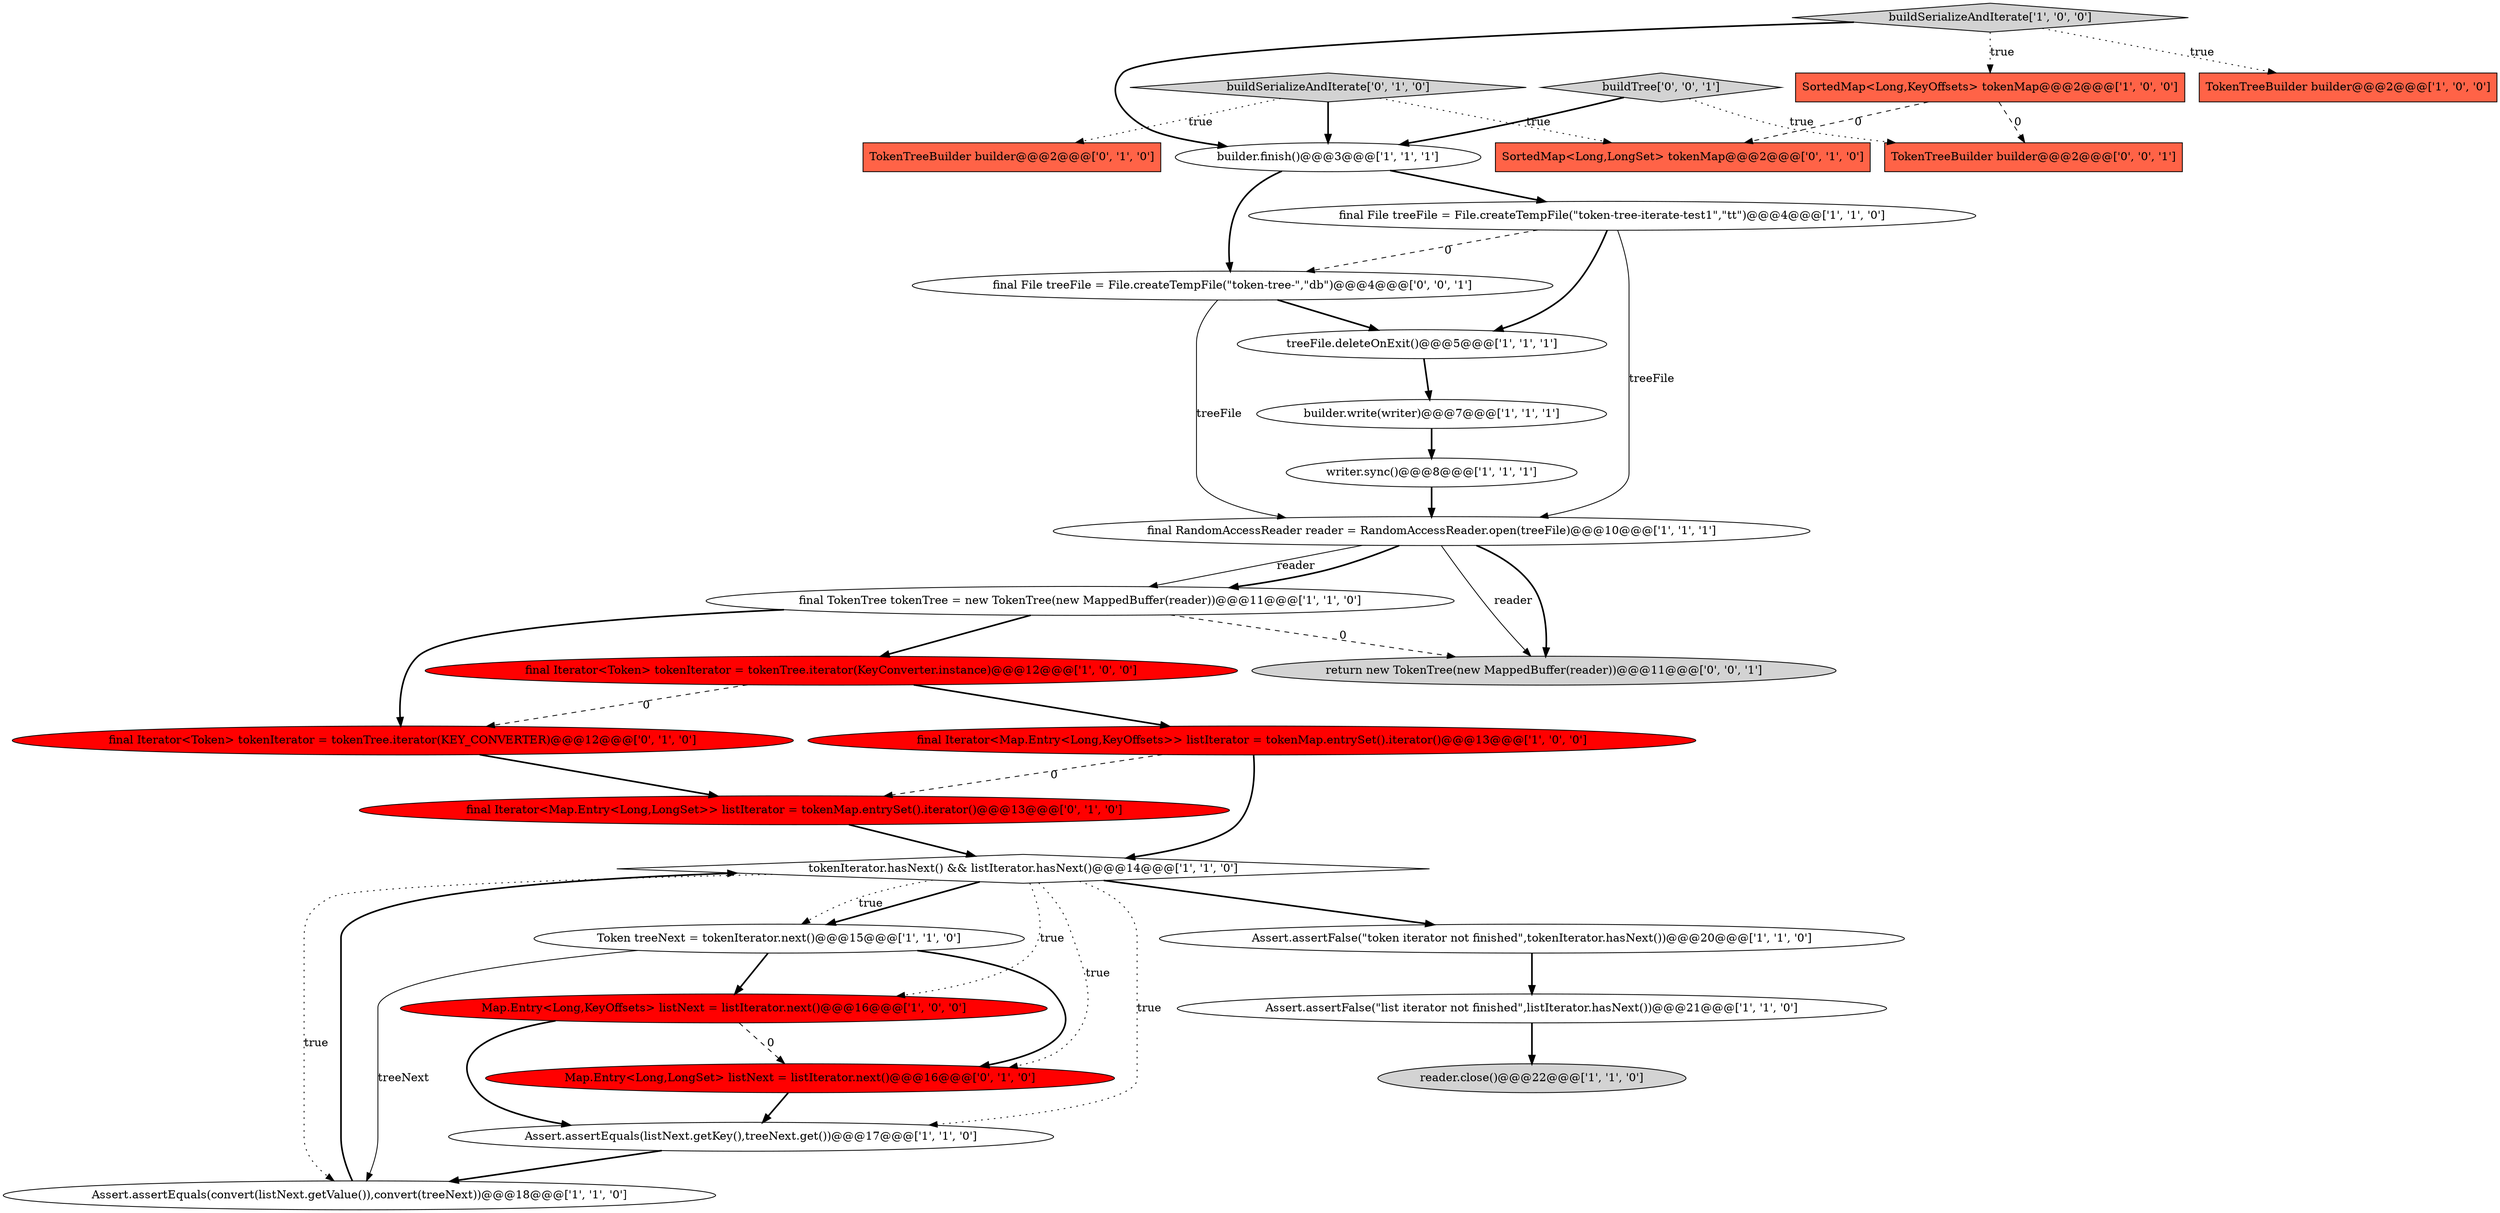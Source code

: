 digraph {
14 [style = filled, label = "builder.write(writer)@@@7@@@['1', '1', '1']", fillcolor = white, shape = ellipse image = "AAA0AAABBB1BBB"];
12 [style = filled, label = "tokenIterator.hasNext() && listIterator.hasNext()@@@14@@@['1', '1', '0']", fillcolor = white, shape = diamond image = "AAA0AAABBB1BBB"];
16 [style = filled, label = "Assert.assertFalse(\"list iterator not finished\",listIterator.hasNext())@@@21@@@['1', '1', '0']", fillcolor = white, shape = ellipse image = "AAA0AAABBB1BBB"];
20 [style = filled, label = "buildSerializeAndIterate['0', '1', '0']", fillcolor = lightgray, shape = diamond image = "AAA0AAABBB2BBB"];
6 [style = filled, label = "final File treeFile = File.createTempFile(\"token-tree-iterate-test1\",\"tt\")@@@4@@@['1', '1', '0']", fillcolor = white, shape = ellipse image = "AAA0AAABBB1BBB"];
21 [style = filled, label = "final Iterator<Token> tokenIterator = tokenTree.iterator(KEY_CONVERTER)@@@12@@@['0', '1', '0']", fillcolor = red, shape = ellipse image = "AAA1AAABBB2BBB"];
4 [style = filled, label = "Token treeNext = tokenIterator.next()@@@15@@@['1', '1', '0']", fillcolor = white, shape = ellipse image = "AAA0AAABBB1BBB"];
29 [style = filled, label = "TokenTreeBuilder builder@@@2@@@['0', '0', '1']", fillcolor = tomato, shape = box image = "AAA0AAABBB3BBB"];
25 [style = filled, label = "SortedMap<Long,LongSet> tokenMap@@@2@@@['0', '1', '0']", fillcolor = tomato, shape = box image = "AAA1AAABBB2BBB"];
9 [style = filled, label = "TokenTreeBuilder builder@@@2@@@['1', '0', '0']", fillcolor = tomato, shape = box image = "AAA0AAABBB1BBB"];
15 [style = filled, label = "treeFile.deleteOnExit()@@@5@@@['1', '1', '1']", fillcolor = white, shape = ellipse image = "AAA0AAABBB1BBB"];
24 [style = filled, label = "final Iterator<Map.Entry<Long,LongSet>> listIterator = tokenMap.entrySet().iterator()@@@13@@@['0', '1', '0']", fillcolor = red, shape = ellipse image = "AAA1AAABBB2BBB"];
22 [style = filled, label = "TokenTreeBuilder builder@@@2@@@['0', '1', '0']", fillcolor = tomato, shape = box image = "AAA0AAABBB2BBB"];
10 [style = filled, label = "Assert.assertEquals(convert(listNext.getValue()),convert(treeNext))@@@18@@@['1', '1', '0']", fillcolor = white, shape = ellipse image = "AAA0AAABBB1BBB"];
1 [style = filled, label = "final TokenTree tokenTree = new TokenTree(new MappedBuffer(reader))@@@11@@@['1', '1', '0']", fillcolor = white, shape = ellipse image = "AAA0AAABBB1BBB"];
7 [style = filled, label = "Map.Entry<Long,KeyOffsets> listNext = listIterator.next()@@@16@@@['1', '0', '0']", fillcolor = red, shape = ellipse image = "AAA1AAABBB1BBB"];
2 [style = filled, label = "Assert.assertEquals(listNext.getKey(),treeNext.get())@@@17@@@['1', '1', '0']", fillcolor = white, shape = ellipse image = "AAA0AAABBB1BBB"];
8 [style = filled, label = "reader.close()@@@22@@@['1', '1', '0']", fillcolor = lightgray, shape = ellipse image = "AAA0AAABBB1BBB"];
26 [style = filled, label = "buildTree['0', '0', '1']", fillcolor = lightgray, shape = diamond image = "AAA0AAABBB3BBB"];
0 [style = filled, label = "writer.sync()@@@8@@@['1', '1', '1']", fillcolor = white, shape = ellipse image = "AAA0AAABBB1BBB"];
13 [style = filled, label = "buildSerializeAndIterate['1', '0', '0']", fillcolor = lightgray, shape = diamond image = "AAA0AAABBB1BBB"];
5 [style = filled, label = "Assert.assertFalse(\"token iterator not finished\",tokenIterator.hasNext())@@@20@@@['1', '1', '0']", fillcolor = white, shape = ellipse image = "AAA0AAABBB1BBB"];
17 [style = filled, label = "builder.finish()@@@3@@@['1', '1', '1']", fillcolor = white, shape = ellipse image = "AAA0AAABBB1BBB"];
11 [style = filled, label = "final Iterator<Map.Entry<Long,KeyOffsets>> listIterator = tokenMap.entrySet().iterator()@@@13@@@['1', '0', '0']", fillcolor = red, shape = ellipse image = "AAA1AAABBB1BBB"];
23 [style = filled, label = "Map.Entry<Long,LongSet> listNext = listIterator.next()@@@16@@@['0', '1', '0']", fillcolor = red, shape = ellipse image = "AAA1AAABBB2BBB"];
19 [style = filled, label = "final RandomAccessReader reader = RandomAccessReader.open(treeFile)@@@10@@@['1', '1', '1']", fillcolor = white, shape = ellipse image = "AAA0AAABBB1BBB"];
3 [style = filled, label = "final Iterator<Token> tokenIterator = tokenTree.iterator(KeyConverter.instance)@@@12@@@['1', '0', '0']", fillcolor = red, shape = ellipse image = "AAA1AAABBB1BBB"];
18 [style = filled, label = "SortedMap<Long,KeyOffsets> tokenMap@@@2@@@['1', '0', '0']", fillcolor = tomato, shape = box image = "AAA1AAABBB1BBB"];
27 [style = filled, label = "final File treeFile = File.createTempFile(\"token-tree-\",\"db\")@@@4@@@['0', '0', '1']", fillcolor = white, shape = ellipse image = "AAA0AAABBB3BBB"];
28 [style = filled, label = "return new TokenTree(new MappedBuffer(reader))@@@11@@@['0', '0', '1']", fillcolor = lightgray, shape = ellipse image = "AAA0AAABBB3BBB"];
24->12 [style = bold, label=""];
13->18 [style = dotted, label="true"];
20->17 [style = bold, label=""];
20->25 [style = dotted, label="true"];
7->23 [style = dashed, label="0"];
12->5 [style = bold, label=""];
15->14 [style = bold, label=""];
16->8 [style = bold, label=""];
26->17 [style = bold, label=""];
17->6 [style = bold, label=""];
12->23 [style = dotted, label="true"];
0->19 [style = bold, label=""];
3->21 [style = dashed, label="0"];
12->2 [style = dotted, label="true"];
1->3 [style = bold, label=""];
3->11 [style = bold, label=""];
19->1 [style = solid, label="reader"];
27->19 [style = solid, label="treeFile"];
4->10 [style = solid, label="treeNext"];
11->12 [style = bold, label=""];
21->24 [style = bold, label=""];
1->28 [style = dashed, label="0"];
2->10 [style = bold, label=""];
27->15 [style = bold, label=""];
4->7 [style = bold, label=""];
6->15 [style = bold, label=""];
5->16 [style = bold, label=""];
19->1 [style = bold, label=""];
13->17 [style = bold, label=""];
14->0 [style = bold, label=""];
12->4 [style = bold, label=""];
12->10 [style = dotted, label="true"];
6->19 [style = solid, label="treeFile"];
10->12 [style = bold, label=""];
7->2 [style = bold, label=""];
1->21 [style = bold, label=""];
6->27 [style = dashed, label="0"];
11->24 [style = dashed, label="0"];
19->28 [style = solid, label="reader"];
26->29 [style = dotted, label="true"];
12->4 [style = dotted, label="true"];
23->2 [style = bold, label=""];
19->28 [style = bold, label=""];
20->22 [style = dotted, label="true"];
17->27 [style = bold, label=""];
12->7 [style = dotted, label="true"];
4->23 [style = bold, label=""];
18->25 [style = dashed, label="0"];
18->29 [style = dashed, label="0"];
13->9 [style = dotted, label="true"];
}
